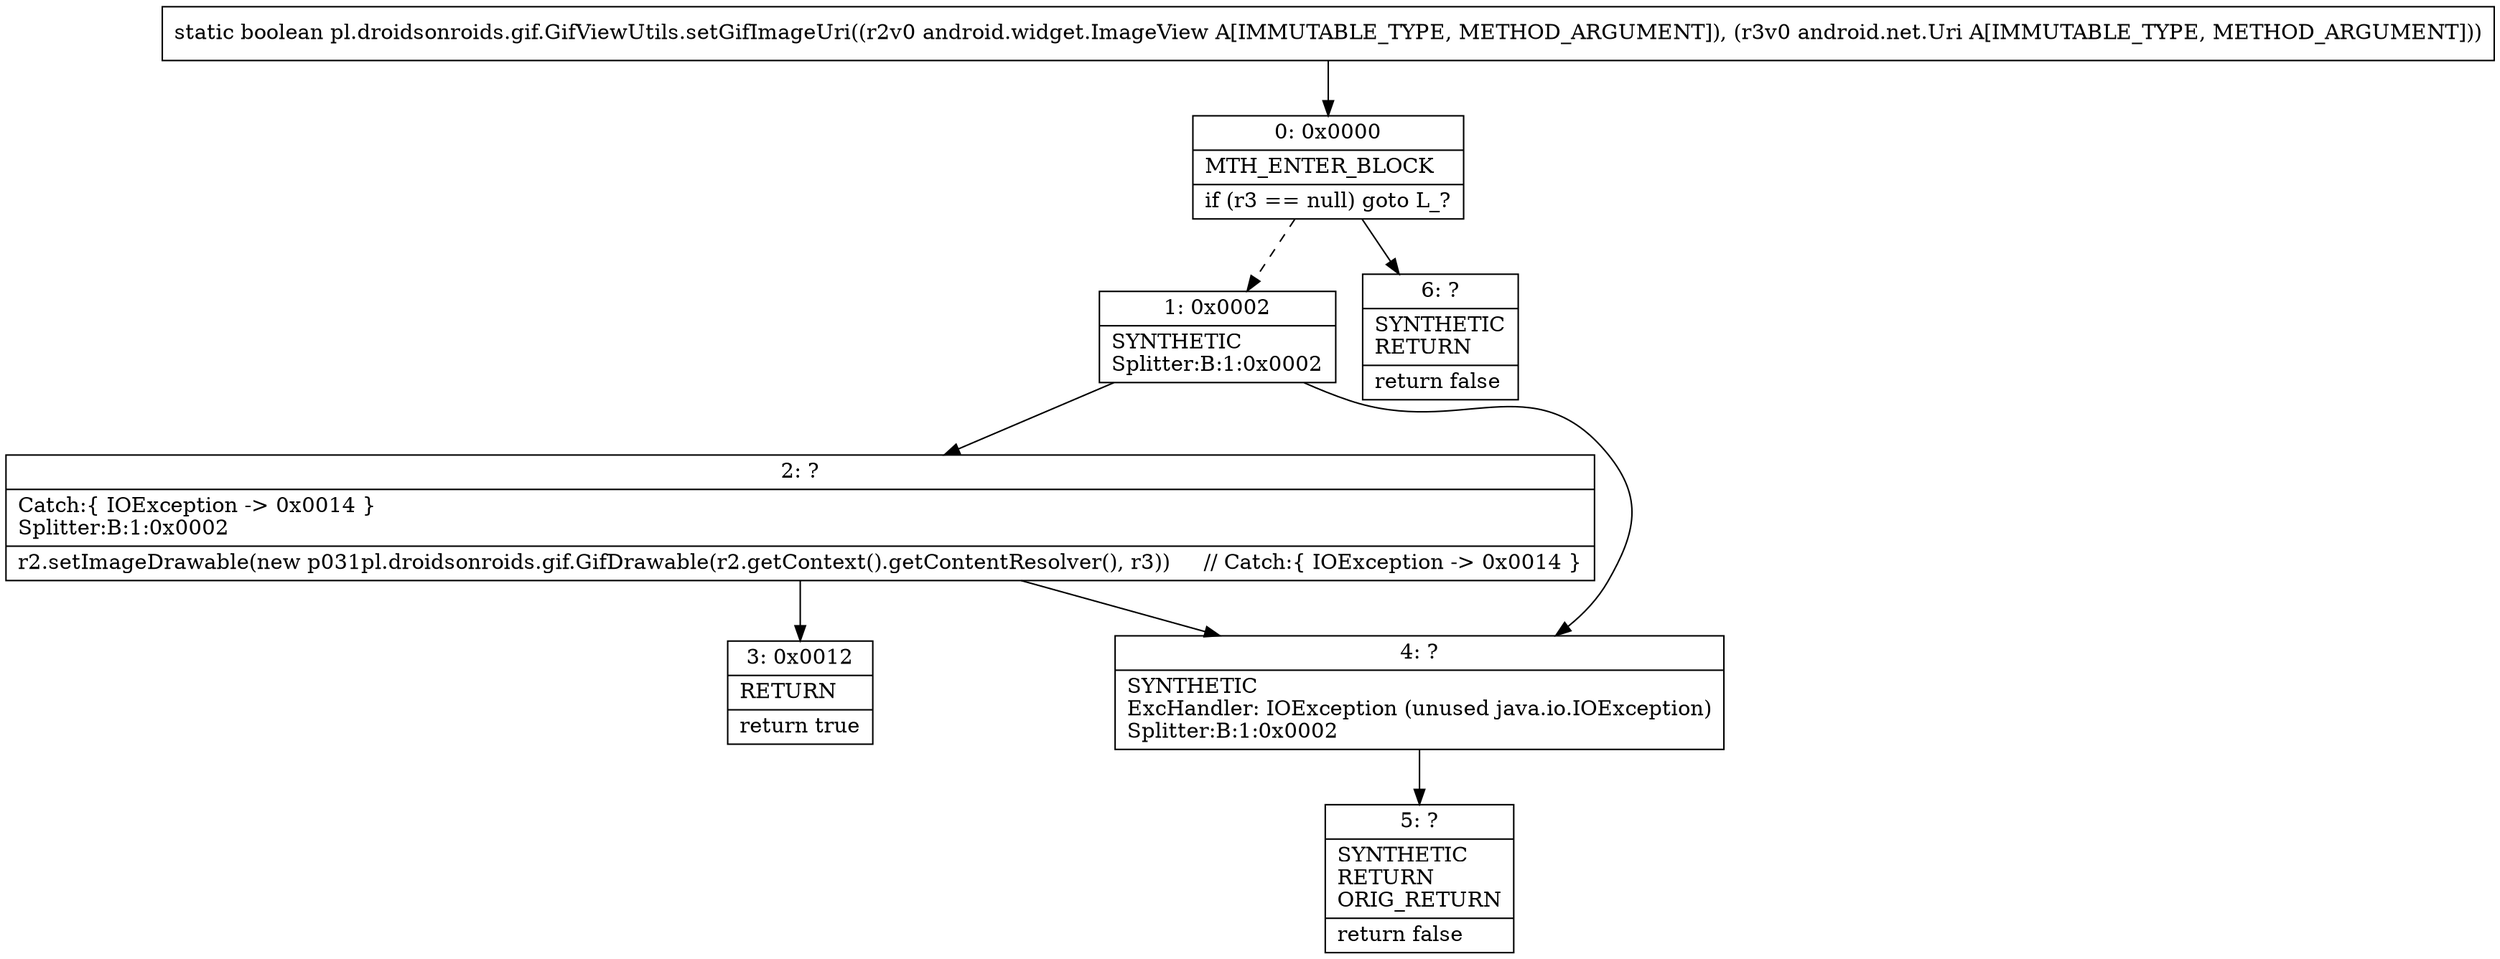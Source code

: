 digraph "CFG forpl.droidsonroids.gif.GifViewUtils.setGifImageUri(Landroid\/widget\/ImageView;Landroid\/net\/Uri;)Z" {
Node_0 [shape=record,label="{0\:\ 0x0000|MTH_ENTER_BLOCK\l|if (r3 == null) goto L_?\l}"];
Node_1 [shape=record,label="{1\:\ 0x0002|SYNTHETIC\lSplitter:B:1:0x0002\l}"];
Node_2 [shape=record,label="{2\:\ ?|Catch:\{ IOException \-\> 0x0014 \}\lSplitter:B:1:0x0002\l|r2.setImageDrawable(new p031pl.droidsonroids.gif.GifDrawable(r2.getContext().getContentResolver(), r3))     \/\/ Catch:\{ IOException \-\> 0x0014 \}\l}"];
Node_3 [shape=record,label="{3\:\ 0x0012|RETURN\l|return true\l}"];
Node_4 [shape=record,label="{4\:\ ?|SYNTHETIC\lExcHandler: IOException (unused java.io.IOException)\lSplitter:B:1:0x0002\l}"];
Node_5 [shape=record,label="{5\:\ ?|SYNTHETIC\lRETURN\lORIG_RETURN\l|return false\l}"];
Node_6 [shape=record,label="{6\:\ ?|SYNTHETIC\lRETURN\l|return false\l}"];
MethodNode[shape=record,label="{static boolean pl.droidsonroids.gif.GifViewUtils.setGifImageUri((r2v0 android.widget.ImageView A[IMMUTABLE_TYPE, METHOD_ARGUMENT]), (r3v0 android.net.Uri A[IMMUTABLE_TYPE, METHOD_ARGUMENT])) }"];
MethodNode -> Node_0;
Node_0 -> Node_1[style=dashed];
Node_0 -> Node_6;
Node_1 -> Node_2;
Node_1 -> Node_4;
Node_2 -> Node_3;
Node_2 -> Node_4;
Node_4 -> Node_5;
}

